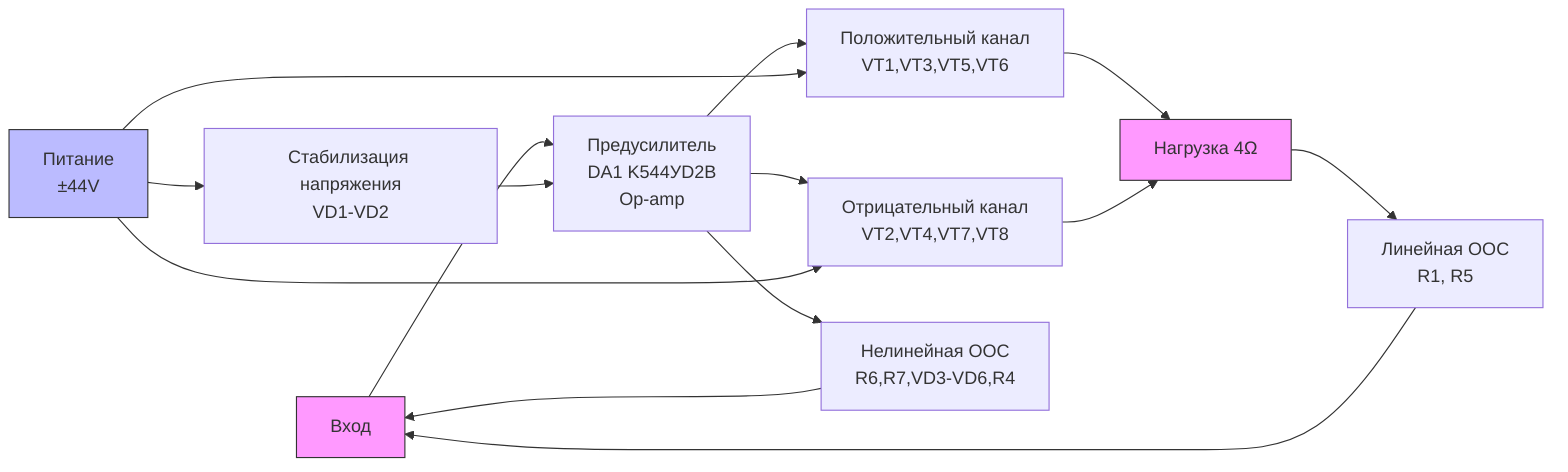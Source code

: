 graph LR
    Input[Вход] --> PreAmp[Предусилитель<br/>DA1 K544УD2B<br/>Op-amp]
    PreAmp --> PosChannel[Положительный канал<br/>VT1,VT3,VT5,VT6]
    PreAmp --> NegChannel[Отрицательный канал<br/>VT2,VT4,VT7,VT8]
    PreAmp --> NNFB[Нелинейная ООС<br/>R6,R7,VD3-VD6,R4]
    PosChannel --> Load[Нагрузка 4Ω]
    NegChannel --> Load
    Load --> NFB[Линейная ООС<br/>R1, R5]
    NFB --> Input
    NNFB --> Input
    PowerSupply[Питание<br/>±44V] --> StabPower[Стабилизация напряжения<br/>VD1-VD2]
    PowerSupply --> PosChannel
    PowerSupply --> NegChannel
    StabPower --> PreAmp
   
    style Input fill:#f9f,stroke:#333
    style Load fill:#f9f,stroke:#333
    style PowerSupply fill:#bbf,stroke:#333